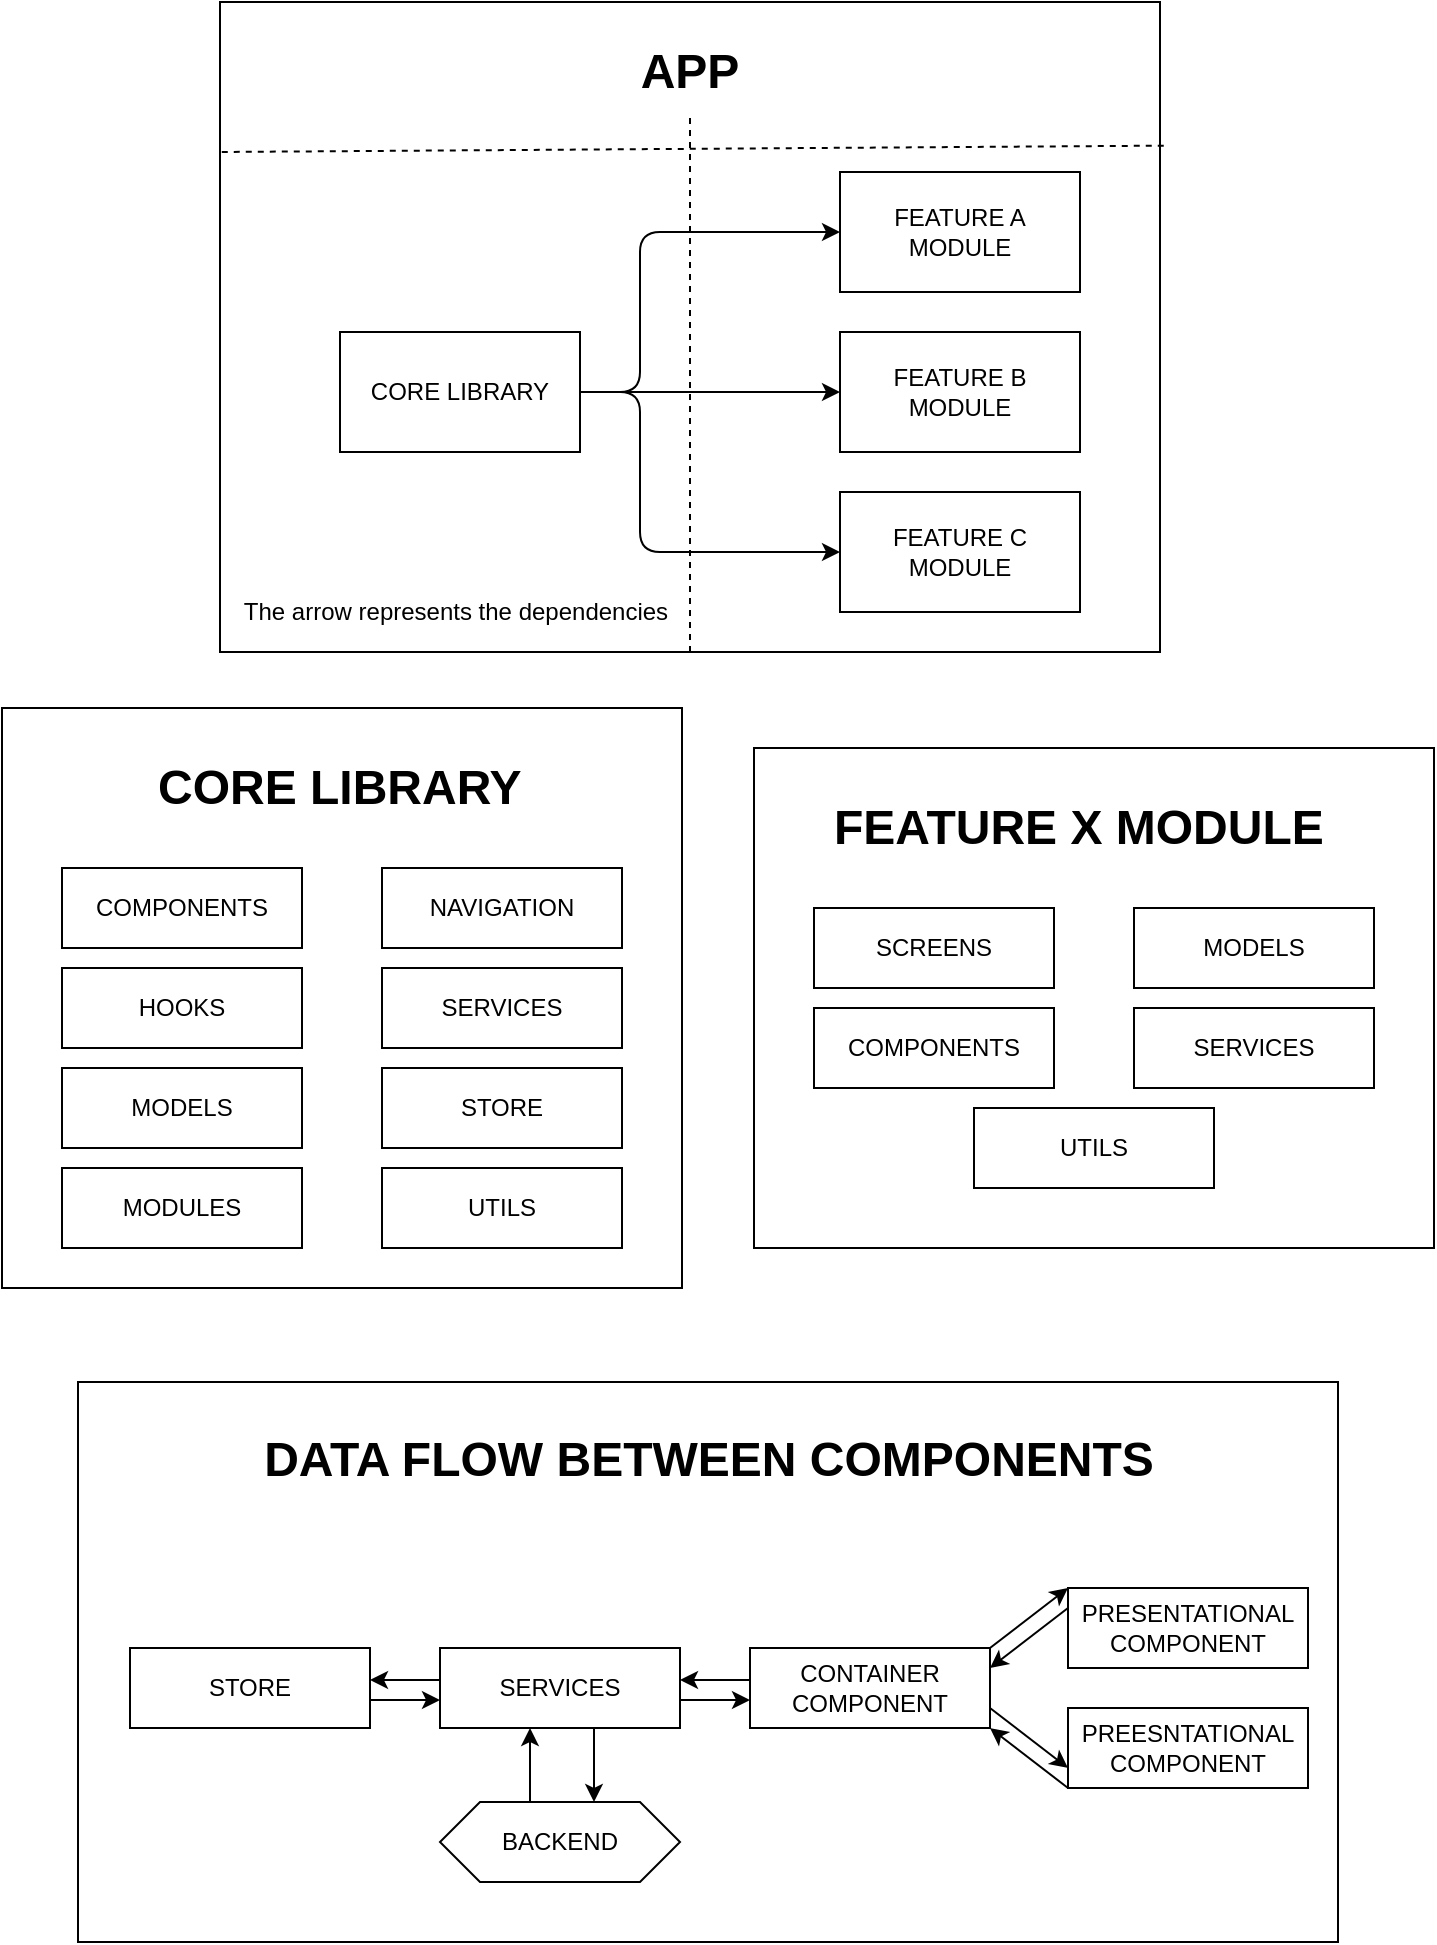 <mxfile>
    <diagram id="ulMWXa2lgbCNwGAds93a" name="Architecture">
        <mxGraphModel dx="1118" dy="567" grid="1" gridSize="10" guides="1" tooltips="1" connect="1" arrows="1" fold="1" page="1" pageScale="1" pageWidth="827" pageHeight="1169" math="0" shadow="0">
            <root>
                <mxCell id="0"/>
                <mxCell id="1" parent="0"/>
                <mxCell id="3" value="" style="rounded=0;whiteSpace=wrap;html=1;" parent="1" vertex="1">
                    <mxGeometry x="170" y="40" width="470" height="325" as="geometry"/>
                </mxCell>
                <mxCell id="13" style="edgeStyle=none;html=1;entryX=0;entryY=0.5;entryDx=0;entryDy=0;fontSize=12;exitX=1;exitY=0.5;exitDx=0;exitDy=0;" parent="1" source="2" target="5" edge="1">
                    <mxGeometry relative="1" as="geometry">
                        <Array as="points">
                            <mxPoint x="380" y="235"/>
                            <mxPoint x="380" y="155"/>
                        </Array>
                    </mxGeometry>
                </mxCell>
                <mxCell id="14" style="edgeStyle=none;html=1;entryX=0;entryY=0.5;entryDx=0;entryDy=0;fontSize=12;" parent="1" source="2" target="6" edge="1">
                    <mxGeometry relative="1" as="geometry"/>
                </mxCell>
                <mxCell id="15" style="edgeStyle=none;html=1;exitX=1;exitY=0.5;exitDx=0;exitDy=0;entryX=0;entryY=0.5;entryDx=0;entryDy=0;fontSize=12;" parent="1" source="2" target="7" edge="1">
                    <mxGeometry relative="1" as="geometry">
                        <Array as="points">
                            <mxPoint x="380" y="235"/>
                            <mxPoint x="380" y="315"/>
                        </Array>
                    </mxGeometry>
                </mxCell>
                <mxCell id="2" value="CORE LIBRARY" style="rounded=0;whiteSpace=wrap;html=1;" parent="1" vertex="1">
                    <mxGeometry x="230" y="205" width="120" height="60" as="geometry"/>
                </mxCell>
                <mxCell id="5" value="FEATURE A MODULE" style="rounded=0;whiteSpace=wrap;html=1;" parent="1" vertex="1">
                    <mxGeometry x="480" y="125" width="120" height="60" as="geometry"/>
                </mxCell>
                <mxCell id="6" value="FEATURE B&lt;br&gt;MODULE" style="rounded=0;whiteSpace=wrap;html=1;" parent="1" vertex="1">
                    <mxGeometry x="480" y="205" width="120" height="60" as="geometry"/>
                </mxCell>
                <mxCell id="7" value="FEATURE C MODULE" style="rounded=0;whiteSpace=wrap;html=1;" parent="1" vertex="1">
                    <mxGeometry x="480" y="285" width="120" height="60" as="geometry"/>
                </mxCell>
                <mxCell id="8" value="" style="endArrow=none;dashed=1;html=1;fontSize=24;exitX=0.5;exitY=1;exitDx=0;exitDy=0;entryX=0.5;entryY=1;entryDx=0;entryDy=0;" parent="1" source="3" target="11" edge="1">
                    <mxGeometry width="50" height="50" relative="1" as="geometry">
                        <mxPoint x="250" y="185" as="sourcePoint"/>
                        <mxPoint x="405" y="110" as="targetPoint"/>
                        <Array as="points">
                            <mxPoint x="405" y="165"/>
                        </Array>
                    </mxGeometry>
                </mxCell>
                <mxCell id="11" value="&lt;h1&gt;APP&lt;/h1&gt;" style="text;html=1;strokeColor=none;fillColor=none;spacing=5;spacingTop=-20;whiteSpace=wrap;overflow=hidden;rounded=0;labelBackgroundColor=none;fontSize=12;align=center;" parent="1" vertex="1">
                    <mxGeometry x="360" y="55" width="90" height="40" as="geometry"/>
                </mxCell>
                <mxCell id="12" value="" style="endArrow=none;dashed=1;html=1;fontSize=12;exitX=1.004;exitY=0.221;exitDx=0;exitDy=0;exitPerimeter=0;" parent="1" source="3" edge="1">
                    <mxGeometry width="50" height="50" relative="1" as="geometry">
                        <mxPoint x="250" y="325" as="sourcePoint"/>
                        <mxPoint x="170" y="115" as="targetPoint"/>
                    </mxGeometry>
                </mxCell>
                <mxCell id="17" value="" style="rounded=0;whiteSpace=wrap;html=1;labelBackgroundColor=none;fontSize=12;" parent="1" vertex="1">
                    <mxGeometry x="61" y="393" width="340" height="290" as="geometry"/>
                </mxCell>
                <mxCell id="18" value="&lt;h1&gt;CORE LIBRARY&lt;/h1&gt;" style="text;html=1;strokeColor=none;fillColor=none;spacing=5;spacingTop=-20;whiteSpace=wrap;overflow=hidden;rounded=0;labelBackgroundColor=none;fontSize=12;" parent="1" vertex="1">
                    <mxGeometry x="133.5" y="413" width="195" height="40" as="geometry"/>
                </mxCell>
                <mxCell id="19" value="HOOKS" style="rounded=0;whiteSpace=wrap;html=1;" parent="1" vertex="1">
                    <mxGeometry x="91" y="523" width="120" height="40" as="geometry"/>
                </mxCell>
                <mxCell id="20" value="MODULES" style="rounded=0;whiteSpace=wrap;html=1;" parent="1" vertex="1">
                    <mxGeometry x="91" y="623" width="120" height="40" as="geometry"/>
                </mxCell>
                <mxCell id="21" value="COMPONENTS" style="rounded=0;whiteSpace=wrap;html=1;" parent="1" vertex="1">
                    <mxGeometry x="91" y="473" width="120" height="40" as="geometry"/>
                </mxCell>
                <mxCell id="22" value="NAVIGATION" style="rounded=0;whiteSpace=wrap;html=1;" parent="1" vertex="1">
                    <mxGeometry x="251" y="473" width="120" height="40" as="geometry"/>
                </mxCell>
                <mxCell id="23" value="MODELS" style="rounded=0;whiteSpace=wrap;html=1;" parent="1" vertex="1">
                    <mxGeometry x="91" y="573" width="120" height="40" as="geometry"/>
                </mxCell>
                <mxCell id="24" value="SERVICES" style="rounded=0;whiteSpace=wrap;html=1;" parent="1" vertex="1">
                    <mxGeometry x="251" y="523" width="120" height="40" as="geometry"/>
                </mxCell>
                <mxCell id="25" value="" style="rounded=0;whiteSpace=wrap;html=1;labelBackgroundColor=none;fontSize=12;" parent="1" vertex="1">
                    <mxGeometry x="437" y="413" width="340" height="250" as="geometry"/>
                </mxCell>
                <mxCell id="26" value="&lt;h1&gt;FEATURE X MODULE&lt;/h1&gt;" style="text;html=1;strokeColor=none;fillColor=none;spacing=5;spacingTop=-20;whiteSpace=wrap;overflow=hidden;rounded=0;labelBackgroundColor=none;fontSize=12;" parent="1" vertex="1">
                    <mxGeometry x="472" y="433" width="270" height="40" as="geometry"/>
                </mxCell>
                <mxCell id="27" value="COMPONENTS" style="rounded=0;whiteSpace=wrap;html=1;" parent="1" vertex="1">
                    <mxGeometry x="467" y="543" width="120" height="40" as="geometry"/>
                </mxCell>
                <mxCell id="28" value="MODELS" style="rounded=0;whiteSpace=wrap;html=1;" parent="1" vertex="1">
                    <mxGeometry x="627" y="493" width="120" height="40" as="geometry"/>
                </mxCell>
                <mxCell id="29" value="SCREENS" style="rounded=0;whiteSpace=wrap;html=1;" parent="1" vertex="1">
                    <mxGeometry x="467" y="493" width="120" height="40" as="geometry"/>
                </mxCell>
                <mxCell id="30" value="SERVICES" style="rounded=0;whiteSpace=wrap;html=1;" parent="1" vertex="1">
                    <mxGeometry x="627" y="543" width="120" height="40" as="geometry"/>
                </mxCell>
                <mxCell id="32" value="UTILS" style="rounded=0;whiteSpace=wrap;html=1;" parent="1" vertex="1">
                    <mxGeometry x="547" y="593" width="120" height="40" as="geometry"/>
                </mxCell>
                <mxCell id="33" value="STORE" style="rounded=0;whiteSpace=wrap;html=1;" parent="1" vertex="1">
                    <mxGeometry x="251" y="573" width="120" height="40" as="geometry"/>
                </mxCell>
                <mxCell id="34" value="UTILS" style="rounded=0;whiteSpace=wrap;html=1;" parent="1" vertex="1">
                    <mxGeometry x="251" y="623" width="120" height="40" as="geometry"/>
                </mxCell>
                <mxCell id="50" value="The arrow represents the dependencies" style="text;html=1;strokeColor=none;fillColor=none;align=center;verticalAlign=middle;whiteSpace=wrap;rounded=0;labelBackgroundColor=none;fontSize=12;" parent="1" vertex="1">
                    <mxGeometry x="173.5" y="330" width="227.5" height="30" as="geometry"/>
                </mxCell>
                <mxCell id="51" value="" style="rounded=0;whiteSpace=wrap;html=1;labelBackgroundColor=none;fontSize=12;" parent="1" vertex="1">
                    <mxGeometry x="99" y="730" width="630" height="280" as="geometry"/>
                </mxCell>
                <mxCell id="52" value="&lt;h1&gt;DATA FLOW BETWEEN COMPONENTS&lt;/h1&gt;" style="text;html=1;strokeColor=none;fillColor=none;spacing=5;spacingTop=-20;whiteSpace=wrap;overflow=hidden;rounded=0;labelBackgroundColor=none;fontSize=12;align=center;" parent="1" vertex="1">
                    <mxGeometry x="161.5" y="749" width="505" height="40" as="geometry"/>
                </mxCell>
                <mxCell id="62" style="edgeStyle=none;html=1;exitX=0;exitY=0.25;exitDx=0;exitDy=0;entryX=1;entryY=0.25;entryDx=0;entryDy=0;" parent="1" source="53" target="55" edge="1">
                    <mxGeometry relative="1" as="geometry"/>
                </mxCell>
                <mxCell id="53" value="PRESENTATIONAL COMPONENT" style="rounded=0;whiteSpace=wrap;html=1;" parent="1" vertex="1">
                    <mxGeometry x="594" y="833" width="120" height="40" as="geometry"/>
                </mxCell>
                <mxCell id="61" style="edgeStyle=none;html=1;exitX=1;exitY=0;exitDx=0;exitDy=0;entryX=0;entryY=0;entryDx=0;entryDy=0;" parent="1" source="55" target="53" edge="1">
                    <mxGeometry relative="1" as="geometry"/>
                </mxCell>
                <mxCell id="63" style="edgeStyle=none;html=1;exitX=1;exitY=0.75;exitDx=0;exitDy=0;entryX=0;entryY=0.75;entryDx=0;entryDy=0;" parent="1" source="55" target="59" edge="1">
                    <mxGeometry relative="1" as="geometry"/>
                </mxCell>
                <mxCell id="68" style="edgeStyle=none;html=1;exitX=0;exitY=0;exitDx=0;exitDy=0;entryX=1;entryY=0;entryDx=0;entryDy=0;" parent="1" edge="1">
                    <mxGeometry relative="1" as="geometry">
                        <mxPoint x="435" y="879" as="sourcePoint"/>
                        <mxPoint x="400" y="879" as="targetPoint"/>
                    </mxGeometry>
                </mxCell>
                <mxCell id="55" value="CONTAINER COMPONENT" style="rounded=0;whiteSpace=wrap;html=1;" parent="1" vertex="1">
                    <mxGeometry x="435" y="863" width="120" height="40" as="geometry"/>
                </mxCell>
                <mxCell id="69" style="edgeStyle=none;html=1;exitX=1;exitY=0.25;exitDx=0;exitDy=0;entryX=0;entryY=0.25;entryDx=0;entryDy=0;" parent="1" edge="1">
                    <mxGeometry relative="1" as="geometry">
                        <mxPoint x="400" y="889" as="sourcePoint"/>
                        <mxPoint x="435" y="889" as="targetPoint"/>
                    </mxGeometry>
                </mxCell>
                <mxCell id="74" value="" style="edgeStyle=none;html=1;" edge="1" parent="1">
                    <mxGeometry relative="1" as="geometry">
                        <mxPoint x="357" y="903" as="sourcePoint"/>
                        <mxPoint x="357" y="940" as="targetPoint"/>
                    </mxGeometry>
                </mxCell>
                <mxCell id="56" value="SERVICES" style="rounded=0;whiteSpace=wrap;html=1;" parent="1" vertex="1">
                    <mxGeometry x="280" y="863" width="120" height="40" as="geometry"/>
                </mxCell>
                <mxCell id="64" style="edgeStyle=none;html=1;exitX=0;exitY=1;exitDx=0;exitDy=0;entryX=1;entryY=1;entryDx=0;entryDy=0;" parent="1" source="59" target="55" edge="1">
                    <mxGeometry relative="1" as="geometry"/>
                </mxCell>
                <mxCell id="59" value="PREESNTATIONAL COMPONENT" style="rounded=0;whiteSpace=wrap;html=1;" parent="1" vertex="1">
                    <mxGeometry x="594" y="893" width="120" height="40" as="geometry"/>
                </mxCell>
                <mxCell id="65" value="STORE" style="rounded=0;whiteSpace=wrap;html=1;" parent="1" vertex="1">
                    <mxGeometry x="125" y="863" width="120" height="40" as="geometry"/>
                </mxCell>
                <mxCell id="70" style="edgeStyle=none;html=1;exitX=0;exitY=0;exitDx=0;exitDy=0;entryX=1;entryY=0;entryDx=0;entryDy=0;" edge="1" parent="1">
                    <mxGeometry relative="1" as="geometry">
                        <mxPoint x="280" y="879" as="sourcePoint"/>
                        <mxPoint x="245" y="879" as="targetPoint"/>
                    </mxGeometry>
                </mxCell>
                <mxCell id="71" style="edgeStyle=none;html=1;exitX=1;exitY=0.25;exitDx=0;exitDy=0;entryX=0;entryY=0.25;entryDx=0;entryDy=0;" edge="1" parent="1">
                    <mxGeometry relative="1" as="geometry">
                        <mxPoint x="245" y="889" as="sourcePoint"/>
                        <mxPoint x="280" y="889" as="targetPoint"/>
                    </mxGeometry>
                </mxCell>
                <mxCell id="73" style="edgeStyle=none;html=1;" edge="1" parent="1">
                    <mxGeometry relative="1" as="geometry">
                        <mxPoint x="325" y="940" as="sourcePoint"/>
                        <mxPoint x="325" y="903" as="targetPoint"/>
                    </mxGeometry>
                </mxCell>
                <mxCell id="72" value="BACKEND" style="shape=hexagon;perimeter=hexagonPerimeter2;whiteSpace=wrap;html=1;fixedSize=1;" vertex="1" parent="1">
                    <mxGeometry x="280" y="940" width="120" height="40" as="geometry"/>
                </mxCell>
            </root>
        </mxGraphModel>
    </diagram>
</mxfile>